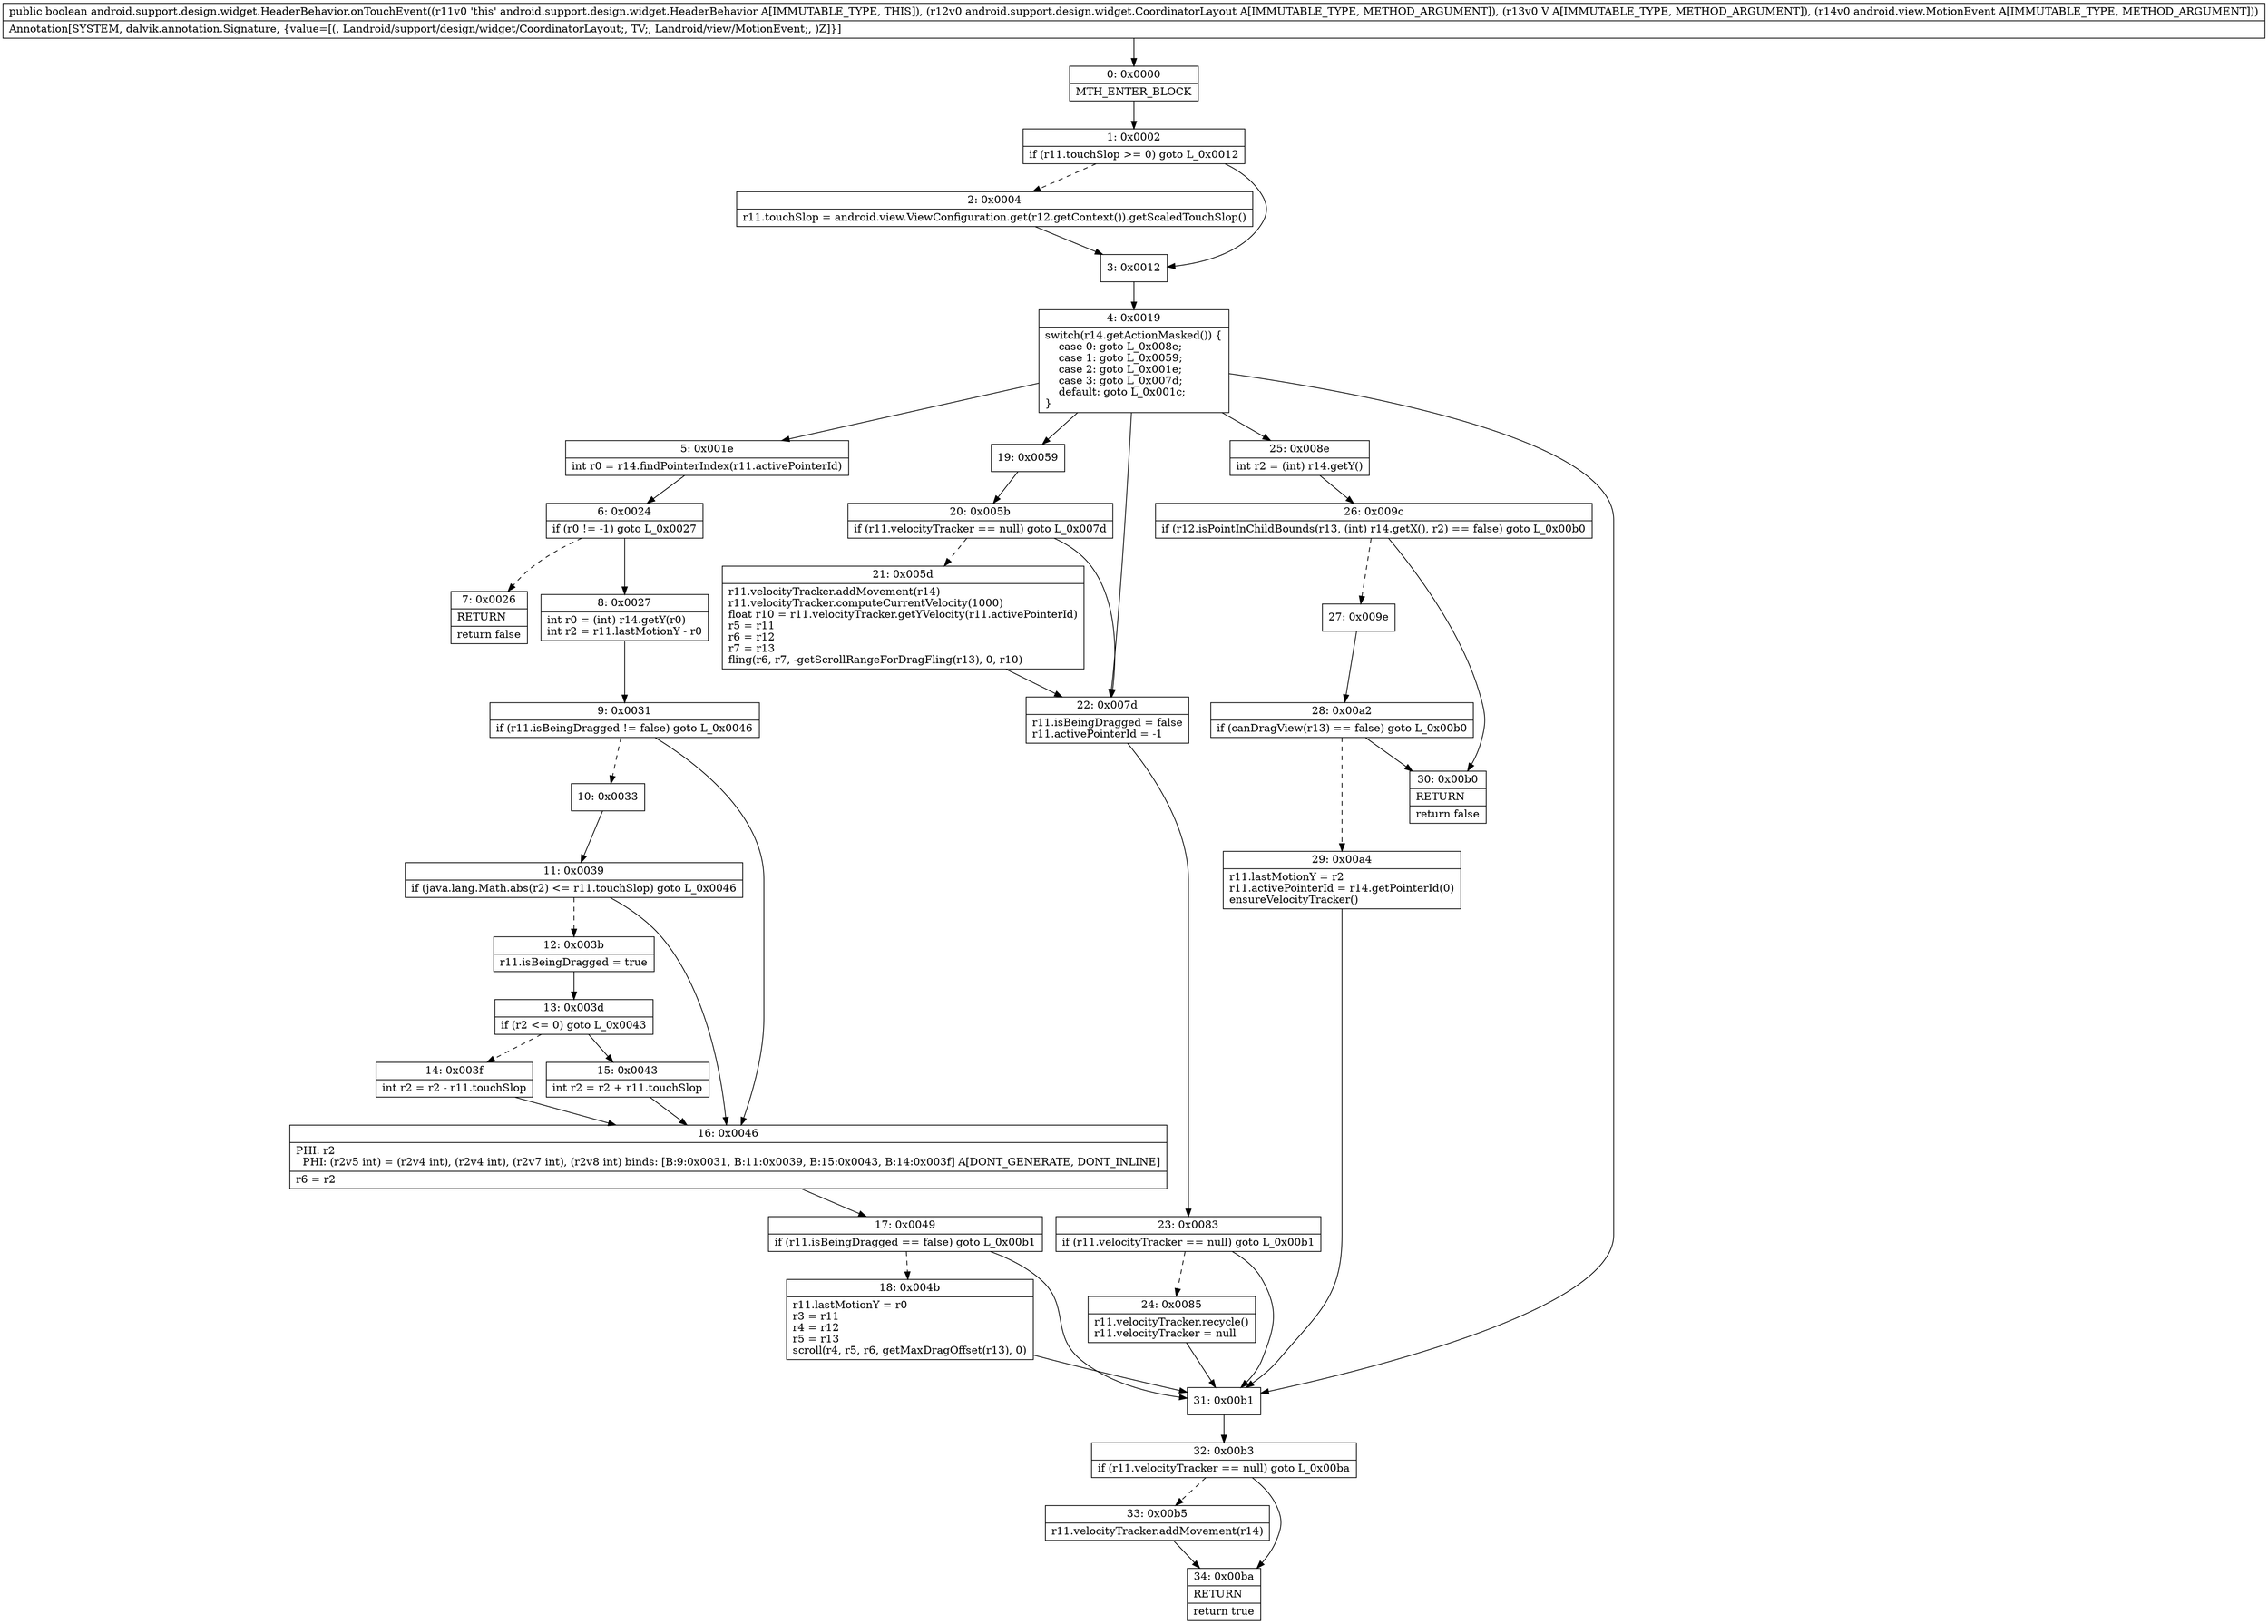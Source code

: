 digraph "CFG forandroid.support.design.widget.HeaderBehavior.onTouchEvent(Landroid\/support\/design\/widget\/CoordinatorLayout;Landroid\/view\/View;Landroid\/view\/MotionEvent;)Z" {
Node_0 [shape=record,label="{0\:\ 0x0000|MTH_ENTER_BLOCK\l}"];
Node_1 [shape=record,label="{1\:\ 0x0002|if (r11.touchSlop \>= 0) goto L_0x0012\l}"];
Node_2 [shape=record,label="{2\:\ 0x0004|r11.touchSlop = android.view.ViewConfiguration.get(r12.getContext()).getScaledTouchSlop()\l}"];
Node_3 [shape=record,label="{3\:\ 0x0012}"];
Node_4 [shape=record,label="{4\:\ 0x0019|switch(r14.getActionMasked()) \{\l    case 0: goto L_0x008e;\l    case 1: goto L_0x0059;\l    case 2: goto L_0x001e;\l    case 3: goto L_0x007d;\l    default: goto L_0x001c;\l\}\l}"];
Node_5 [shape=record,label="{5\:\ 0x001e|int r0 = r14.findPointerIndex(r11.activePointerId)\l}"];
Node_6 [shape=record,label="{6\:\ 0x0024|if (r0 != \-1) goto L_0x0027\l}"];
Node_7 [shape=record,label="{7\:\ 0x0026|RETURN\l|return false\l}"];
Node_8 [shape=record,label="{8\:\ 0x0027|int r0 = (int) r14.getY(r0)\lint r2 = r11.lastMotionY \- r0\l}"];
Node_9 [shape=record,label="{9\:\ 0x0031|if (r11.isBeingDragged != false) goto L_0x0046\l}"];
Node_10 [shape=record,label="{10\:\ 0x0033}"];
Node_11 [shape=record,label="{11\:\ 0x0039|if (java.lang.Math.abs(r2) \<= r11.touchSlop) goto L_0x0046\l}"];
Node_12 [shape=record,label="{12\:\ 0x003b|r11.isBeingDragged = true\l}"];
Node_13 [shape=record,label="{13\:\ 0x003d|if (r2 \<= 0) goto L_0x0043\l}"];
Node_14 [shape=record,label="{14\:\ 0x003f|int r2 = r2 \- r11.touchSlop\l}"];
Node_15 [shape=record,label="{15\:\ 0x0043|int r2 = r2 + r11.touchSlop\l}"];
Node_16 [shape=record,label="{16\:\ 0x0046|PHI: r2 \l  PHI: (r2v5 int) = (r2v4 int), (r2v4 int), (r2v7 int), (r2v8 int) binds: [B:9:0x0031, B:11:0x0039, B:15:0x0043, B:14:0x003f] A[DONT_GENERATE, DONT_INLINE]\l|r6 = r2\l}"];
Node_17 [shape=record,label="{17\:\ 0x0049|if (r11.isBeingDragged == false) goto L_0x00b1\l}"];
Node_18 [shape=record,label="{18\:\ 0x004b|r11.lastMotionY = r0\lr3 = r11\lr4 = r12\lr5 = r13\lscroll(r4, r5, r6, getMaxDragOffset(r13), 0)\l}"];
Node_19 [shape=record,label="{19\:\ 0x0059}"];
Node_20 [shape=record,label="{20\:\ 0x005b|if (r11.velocityTracker == null) goto L_0x007d\l}"];
Node_21 [shape=record,label="{21\:\ 0x005d|r11.velocityTracker.addMovement(r14)\lr11.velocityTracker.computeCurrentVelocity(1000)\lfloat r10 = r11.velocityTracker.getYVelocity(r11.activePointerId)\lr5 = r11\lr6 = r12\lr7 = r13\lfling(r6, r7, \-getScrollRangeForDragFling(r13), 0, r10)\l}"];
Node_22 [shape=record,label="{22\:\ 0x007d|r11.isBeingDragged = false\lr11.activePointerId = \-1\l}"];
Node_23 [shape=record,label="{23\:\ 0x0083|if (r11.velocityTracker == null) goto L_0x00b1\l}"];
Node_24 [shape=record,label="{24\:\ 0x0085|r11.velocityTracker.recycle()\lr11.velocityTracker = null\l}"];
Node_25 [shape=record,label="{25\:\ 0x008e|int r2 = (int) r14.getY()\l}"];
Node_26 [shape=record,label="{26\:\ 0x009c|if (r12.isPointInChildBounds(r13, (int) r14.getX(), r2) == false) goto L_0x00b0\l}"];
Node_27 [shape=record,label="{27\:\ 0x009e}"];
Node_28 [shape=record,label="{28\:\ 0x00a2|if (canDragView(r13) == false) goto L_0x00b0\l}"];
Node_29 [shape=record,label="{29\:\ 0x00a4|r11.lastMotionY = r2\lr11.activePointerId = r14.getPointerId(0)\lensureVelocityTracker()\l}"];
Node_30 [shape=record,label="{30\:\ 0x00b0|RETURN\l|return false\l}"];
Node_31 [shape=record,label="{31\:\ 0x00b1}"];
Node_32 [shape=record,label="{32\:\ 0x00b3|if (r11.velocityTracker == null) goto L_0x00ba\l}"];
Node_33 [shape=record,label="{33\:\ 0x00b5|r11.velocityTracker.addMovement(r14)\l}"];
Node_34 [shape=record,label="{34\:\ 0x00ba|RETURN\l|return true\l}"];
MethodNode[shape=record,label="{public boolean android.support.design.widget.HeaderBehavior.onTouchEvent((r11v0 'this' android.support.design.widget.HeaderBehavior A[IMMUTABLE_TYPE, THIS]), (r12v0 android.support.design.widget.CoordinatorLayout A[IMMUTABLE_TYPE, METHOD_ARGUMENT]), (r13v0 V A[IMMUTABLE_TYPE, METHOD_ARGUMENT]), (r14v0 android.view.MotionEvent A[IMMUTABLE_TYPE, METHOD_ARGUMENT]))  | Annotation[SYSTEM, dalvik.annotation.Signature, \{value=[(, Landroid\/support\/design\/widget\/CoordinatorLayout;, TV;, Landroid\/view\/MotionEvent;, )Z]\}]\l}"];
MethodNode -> Node_0;
Node_0 -> Node_1;
Node_1 -> Node_2[style=dashed];
Node_1 -> Node_3;
Node_2 -> Node_3;
Node_3 -> Node_4;
Node_4 -> Node_5;
Node_4 -> Node_19;
Node_4 -> Node_22;
Node_4 -> Node_25;
Node_4 -> Node_31;
Node_5 -> Node_6;
Node_6 -> Node_7[style=dashed];
Node_6 -> Node_8;
Node_8 -> Node_9;
Node_9 -> Node_10[style=dashed];
Node_9 -> Node_16;
Node_10 -> Node_11;
Node_11 -> Node_12[style=dashed];
Node_11 -> Node_16;
Node_12 -> Node_13;
Node_13 -> Node_14[style=dashed];
Node_13 -> Node_15;
Node_14 -> Node_16;
Node_15 -> Node_16;
Node_16 -> Node_17;
Node_17 -> Node_18[style=dashed];
Node_17 -> Node_31;
Node_18 -> Node_31;
Node_19 -> Node_20;
Node_20 -> Node_21[style=dashed];
Node_20 -> Node_22;
Node_21 -> Node_22;
Node_22 -> Node_23;
Node_23 -> Node_24[style=dashed];
Node_23 -> Node_31;
Node_24 -> Node_31;
Node_25 -> Node_26;
Node_26 -> Node_27[style=dashed];
Node_26 -> Node_30;
Node_27 -> Node_28;
Node_28 -> Node_29[style=dashed];
Node_28 -> Node_30;
Node_29 -> Node_31;
Node_31 -> Node_32;
Node_32 -> Node_33[style=dashed];
Node_32 -> Node_34;
Node_33 -> Node_34;
}

